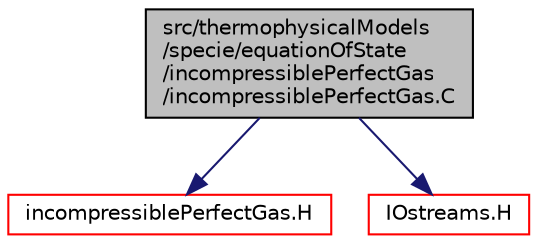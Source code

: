 digraph "src/thermophysicalModels/specie/equationOfState/incompressiblePerfectGas/incompressiblePerfectGas.C"
{
  bgcolor="transparent";
  edge [fontname="Helvetica",fontsize="10",labelfontname="Helvetica",labelfontsize="10"];
  node [fontname="Helvetica",fontsize="10",shape=record];
  Node1 [label="src/thermophysicalModels\l/specie/equationOfState\l/incompressiblePerfectGas\l/incompressiblePerfectGas.C",height=0.2,width=0.4,color="black", fillcolor="grey75", style="filled", fontcolor="black"];
  Node1 -> Node2 [color="midnightblue",fontsize="10",style="solid",fontname="Helvetica"];
  Node2 [label="incompressiblePerfectGas.H",height=0.2,width=0.4,color="red",URL="$a10220.html"];
  Node1 -> Node3 [color="midnightblue",fontsize="10",style="solid",fontname="Helvetica"];
  Node3 [label="IOstreams.H",height=0.2,width=0.4,color="red",URL="$a07724.html",tooltip="Useful combination of include files which define Sin, Sout and Serr and the use of IO streams general..."];
}
